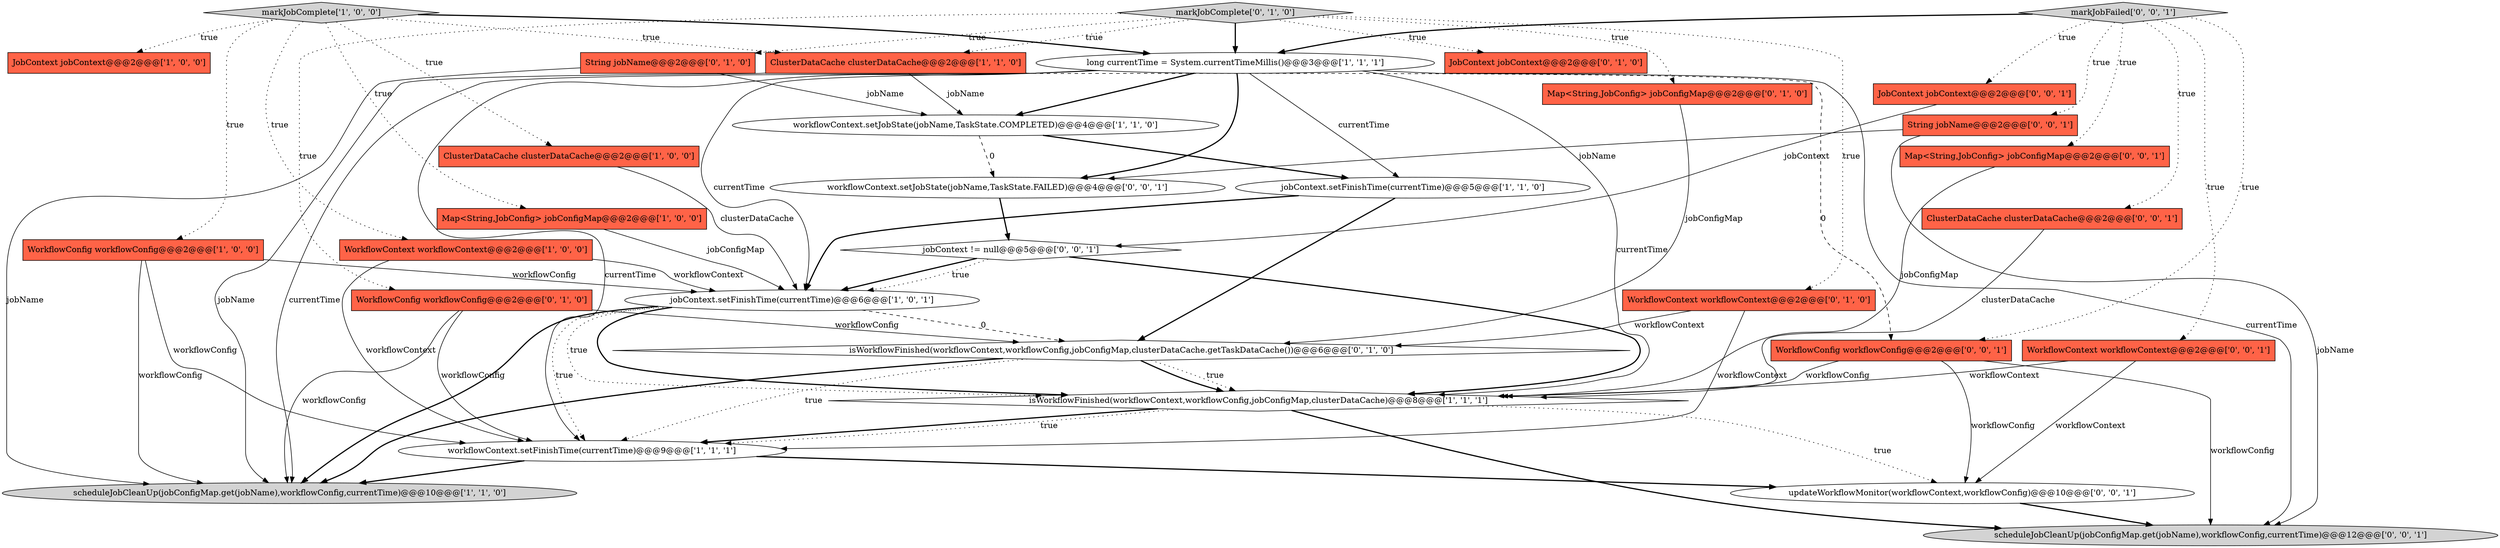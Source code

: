 digraph {
0 [style = filled, label = "JobContext jobContext@@@2@@@['1', '0', '0']", fillcolor = tomato, shape = box image = "AAA0AAABBB1BBB"];
10 [style = filled, label = "ClusterDataCache clusterDataCache@@@2@@@['1', '1', '0']", fillcolor = tomato, shape = box image = "AAA0AAABBB1BBB"];
23 [style = filled, label = "WorkflowContext workflowContext@@@2@@@['0', '0', '1']", fillcolor = tomato, shape = box image = "AAA0AAABBB3BBB"];
20 [style = filled, label = "isWorkflowFinished(workflowContext,workflowConfig,jobConfigMap,clusterDataCache.getTaskDataCache())@@@6@@@['0', '1', '0']", fillcolor = white, shape = diamond image = "AAA1AAABBB2BBB"];
21 [style = filled, label = "jobContext != null@@@5@@@['0', '0', '1']", fillcolor = white, shape = diamond image = "AAA0AAABBB3BBB"];
9 [style = filled, label = "workflowContext.setJobState(jobName,TaskState.COMPLETED)@@@4@@@['1', '1', '0']", fillcolor = white, shape = ellipse image = "AAA0AAABBB1BBB"];
4 [style = filled, label = "ClusterDataCache clusterDataCache@@@2@@@['1', '0', '0']", fillcolor = tomato, shape = box image = "AAA0AAABBB1BBB"];
25 [style = filled, label = "Map<String,JobConfig> jobConfigMap@@@2@@@['0', '0', '1']", fillcolor = tomato, shape = box image = "AAA0AAABBB3BBB"];
31 [style = filled, label = "WorkflowConfig workflowConfig@@@2@@@['0', '0', '1']", fillcolor = tomato, shape = box image = "AAA0AAABBB3BBB"];
5 [style = filled, label = "WorkflowContext workflowContext@@@2@@@['1', '0', '0']", fillcolor = tomato, shape = box image = "AAA0AAABBB1BBB"];
17 [style = filled, label = "WorkflowContext workflowContext@@@2@@@['0', '1', '0']", fillcolor = tomato, shape = box image = "AAA0AAABBB2BBB"];
15 [style = filled, label = "String jobName@@@2@@@['0', '1', '0']", fillcolor = tomato, shape = box image = "AAA0AAABBB2BBB"];
11 [style = filled, label = "workflowContext.setFinishTime(currentTime)@@@9@@@['1', '1', '1']", fillcolor = white, shape = ellipse image = "AAA0AAABBB1BBB"];
30 [style = filled, label = "scheduleJobCleanUp(jobConfigMap.get(jobName),workflowConfig,currentTime)@@@12@@@['0', '0', '1']", fillcolor = lightgray, shape = ellipse image = "AAA0AAABBB3BBB"];
12 [style = filled, label = "scheduleJobCleanUp(jobConfigMap.get(jobName),workflowConfig,currentTime)@@@10@@@['1', '1', '0']", fillcolor = lightgray, shape = ellipse image = "AAA0AAABBB1BBB"];
7 [style = filled, label = "WorkflowConfig workflowConfig@@@2@@@['1', '0', '0']", fillcolor = tomato, shape = box image = "AAA0AAABBB1BBB"];
29 [style = filled, label = "updateWorkflowMonitor(workflowContext,workflowConfig)@@@10@@@['0', '0', '1']", fillcolor = white, shape = ellipse image = "AAA0AAABBB3BBB"];
6 [style = filled, label = "isWorkflowFinished(workflowContext,workflowConfig,jobConfigMap,clusterDataCache)@@@8@@@['1', '1', '1']", fillcolor = white, shape = diamond image = "AAA0AAABBB1BBB"];
14 [style = filled, label = "JobContext jobContext@@@2@@@['0', '1', '0']", fillcolor = tomato, shape = box image = "AAA0AAABBB2BBB"];
2 [style = filled, label = "jobContext.setFinishTime(currentTime)@@@6@@@['1', '0', '1']", fillcolor = white, shape = ellipse image = "AAA0AAABBB1BBB"];
3 [style = filled, label = "Map<String,JobConfig> jobConfigMap@@@2@@@['1', '0', '0']", fillcolor = tomato, shape = box image = "AAA0AAABBB1BBB"];
22 [style = filled, label = "ClusterDataCache clusterDataCache@@@2@@@['0', '0', '1']", fillcolor = tomato, shape = box image = "AAA0AAABBB3BBB"];
24 [style = filled, label = "workflowContext.setJobState(jobName,TaskState.FAILED)@@@4@@@['0', '0', '1']", fillcolor = white, shape = ellipse image = "AAA0AAABBB3BBB"];
16 [style = filled, label = "Map<String,JobConfig> jobConfigMap@@@2@@@['0', '1', '0']", fillcolor = tomato, shape = box image = "AAA0AAABBB2BBB"];
19 [style = filled, label = "WorkflowConfig workflowConfig@@@2@@@['0', '1', '0']", fillcolor = tomato, shape = box image = "AAA0AAABBB2BBB"];
1 [style = filled, label = "jobContext.setFinishTime(currentTime)@@@5@@@['1', '1', '0']", fillcolor = white, shape = ellipse image = "AAA0AAABBB1BBB"];
26 [style = filled, label = "markJobFailed['0', '0', '1']", fillcolor = lightgray, shape = diamond image = "AAA0AAABBB3BBB"];
18 [style = filled, label = "markJobComplete['0', '1', '0']", fillcolor = lightgray, shape = diamond image = "AAA0AAABBB2BBB"];
13 [style = filled, label = "markJobComplete['1', '0', '0']", fillcolor = lightgray, shape = diamond image = "AAA0AAABBB1BBB"];
28 [style = filled, label = "String jobName@@@2@@@['0', '0', '1']", fillcolor = tomato, shape = box image = "AAA0AAABBB3BBB"];
8 [style = filled, label = "long currentTime = System.currentTimeMillis()@@@3@@@['1', '1', '1']", fillcolor = white, shape = ellipse image = "AAA0AAABBB1BBB"];
27 [style = filled, label = "JobContext jobContext@@@2@@@['0', '0', '1']", fillcolor = tomato, shape = box image = "AAA0AAABBB3BBB"];
24->21 [style = bold, label=""];
22->6 [style = solid, label="clusterDataCache"];
29->30 [style = bold, label=""];
10->12 [style = solid, label="jobName"];
5->2 [style = solid, label="workflowContext"];
11->29 [style = bold, label=""];
2->11 [style = dotted, label="true"];
10->9 [style = solid, label="jobName"];
18->15 [style = dotted, label="true"];
8->6 [style = solid, label="currentTime"];
17->20 [style = solid, label="workflowContext"];
26->8 [style = bold, label=""];
8->9 [style = bold, label=""];
11->12 [style = bold, label=""];
13->4 [style = dotted, label="true"];
8->12 [style = solid, label="currentTime"];
20->6 [style = bold, label=""];
26->28 [style = dotted, label="true"];
26->22 [style = dotted, label="true"];
15->9 [style = solid, label="jobName"];
23->6 [style = solid, label="workflowContext"];
26->25 [style = dotted, label="true"];
15->12 [style = solid, label="jobName"];
28->30 [style = solid, label="jobName"];
6->11 [style = bold, label=""];
2->20 [style = dashed, label="0"];
31->30 [style = solid, label="workflowConfig"];
5->11 [style = solid, label="workflowContext"];
7->11 [style = solid, label="workflowConfig"];
8->11 [style = solid, label="currentTime"];
16->20 [style = solid, label="jobConfigMap"];
2->6 [style = dotted, label="true"];
13->10 [style = dotted, label="true"];
19->12 [style = solid, label="workflowConfig"];
21->2 [style = dotted, label="true"];
19->11 [style = solid, label="workflowConfig"];
31->29 [style = solid, label="workflowConfig"];
26->23 [style = dotted, label="true"];
31->6 [style = solid, label="workflowConfig"];
7->2 [style = solid, label="workflowConfig"];
21->2 [style = bold, label=""];
6->29 [style = dotted, label="true"];
18->14 [style = dotted, label="true"];
17->11 [style = solid, label="workflowContext"];
3->2 [style = solid, label="jobConfigMap"];
18->16 [style = dotted, label="true"];
23->29 [style = solid, label="workflowContext"];
18->17 [style = dotted, label="true"];
10->31 [style = dashed, label="0"];
13->0 [style = dotted, label="true"];
8->30 [style = solid, label="currentTime"];
18->19 [style = dotted, label="true"];
13->3 [style = dotted, label="true"];
8->2 [style = solid, label="currentTime"];
7->12 [style = solid, label="workflowConfig"];
19->20 [style = solid, label="workflowConfig"];
2->6 [style = bold, label=""];
25->6 [style = solid, label="jobConfigMap"];
27->21 [style = solid, label="jobContext"];
18->10 [style = dotted, label="true"];
4->2 [style = solid, label="clusterDataCache"];
13->5 [style = dotted, label="true"];
8->1 [style = solid, label="currentTime"];
13->8 [style = bold, label=""];
18->8 [style = bold, label=""];
1->20 [style = bold, label=""];
8->24 [style = bold, label=""];
26->27 [style = dotted, label="true"];
21->6 [style = bold, label=""];
9->1 [style = bold, label=""];
20->6 [style = dotted, label="true"];
13->7 [style = dotted, label="true"];
1->2 [style = bold, label=""];
20->12 [style = bold, label=""];
6->30 [style = bold, label=""];
28->24 [style = solid, label="jobName"];
2->12 [style = bold, label=""];
26->31 [style = dotted, label="true"];
20->11 [style = dotted, label="true"];
9->24 [style = dashed, label="0"];
6->11 [style = dotted, label="true"];
}
